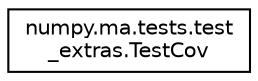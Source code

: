 digraph "Graphical Class Hierarchy"
{
 // LATEX_PDF_SIZE
  edge [fontname="Helvetica",fontsize="10",labelfontname="Helvetica",labelfontsize="10"];
  node [fontname="Helvetica",fontsize="10",shape=record];
  rankdir="LR";
  Node0 [label="numpy.ma.tests.test\l_extras.TestCov",height=0.2,width=0.4,color="black", fillcolor="white", style="filled",URL="$classnumpy_1_1ma_1_1tests_1_1test__extras_1_1TestCov.html",tooltip=" "];
}
